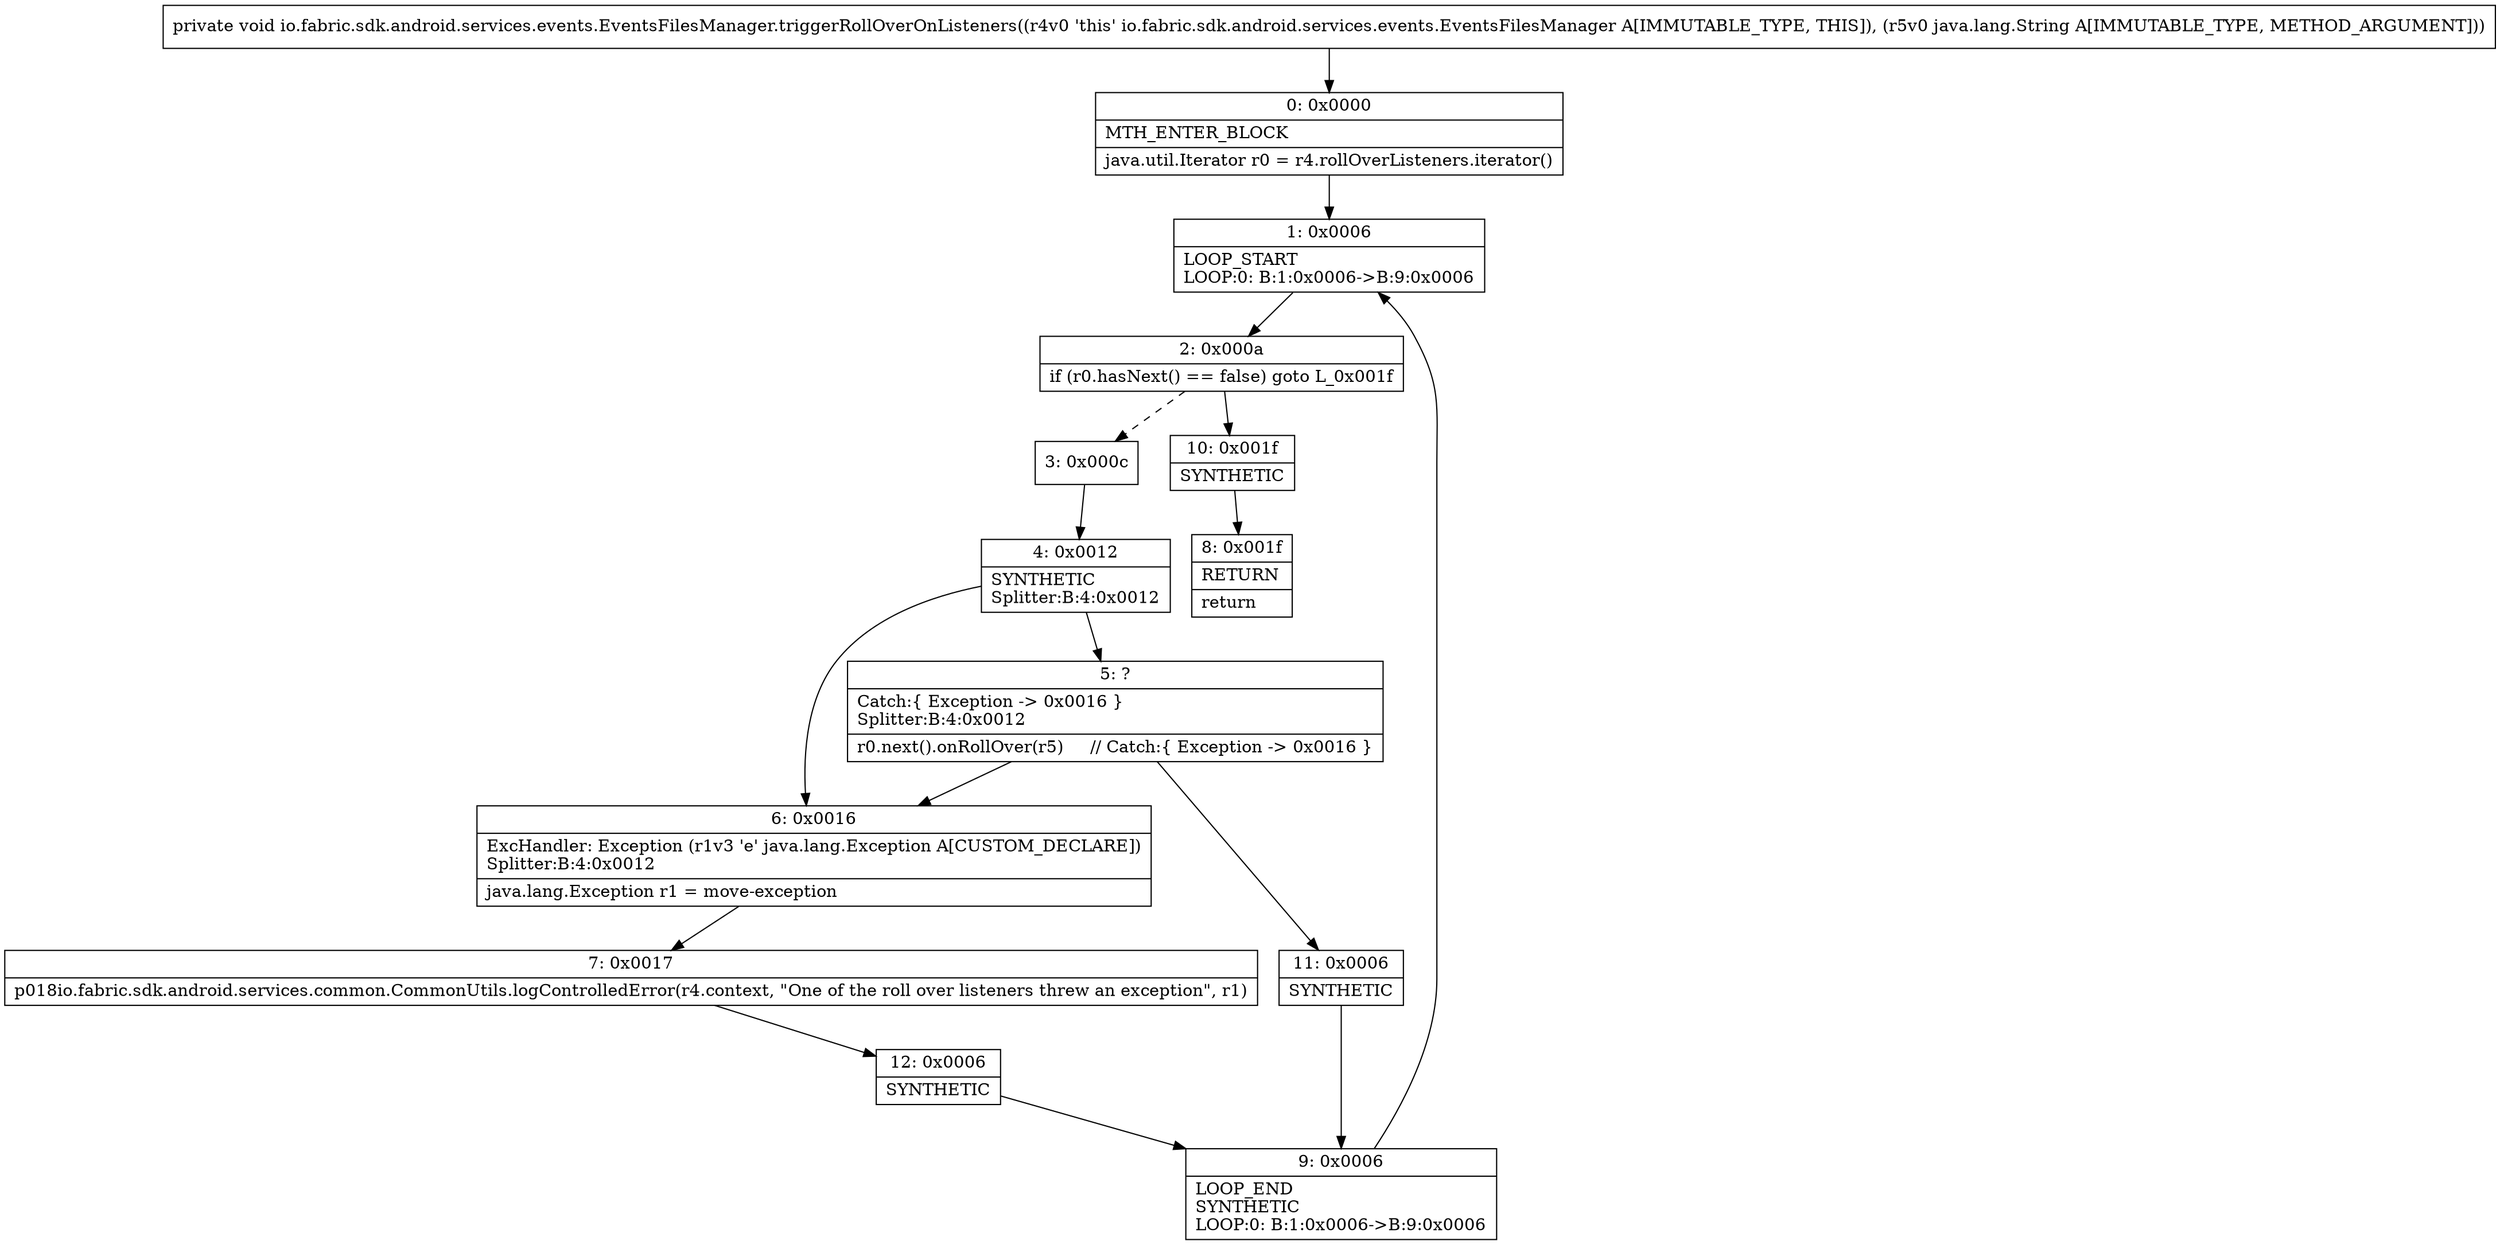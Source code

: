 digraph "CFG forio.fabric.sdk.android.services.events.EventsFilesManager.triggerRollOverOnListeners(Ljava\/lang\/String;)V" {
Node_0 [shape=record,label="{0\:\ 0x0000|MTH_ENTER_BLOCK\l|java.util.Iterator r0 = r4.rollOverListeners.iterator()\l}"];
Node_1 [shape=record,label="{1\:\ 0x0006|LOOP_START\lLOOP:0: B:1:0x0006\-\>B:9:0x0006\l}"];
Node_2 [shape=record,label="{2\:\ 0x000a|if (r0.hasNext() == false) goto L_0x001f\l}"];
Node_3 [shape=record,label="{3\:\ 0x000c}"];
Node_4 [shape=record,label="{4\:\ 0x0012|SYNTHETIC\lSplitter:B:4:0x0012\l}"];
Node_5 [shape=record,label="{5\:\ ?|Catch:\{ Exception \-\> 0x0016 \}\lSplitter:B:4:0x0012\l|r0.next().onRollOver(r5)     \/\/ Catch:\{ Exception \-\> 0x0016 \}\l}"];
Node_6 [shape=record,label="{6\:\ 0x0016|ExcHandler: Exception (r1v3 'e' java.lang.Exception A[CUSTOM_DECLARE])\lSplitter:B:4:0x0012\l|java.lang.Exception r1 = move\-exception\l}"];
Node_7 [shape=record,label="{7\:\ 0x0017|p018io.fabric.sdk.android.services.common.CommonUtils.logControlledError(r4.context, \"One of the roll over listeners threw an exception\", r1)\l}"];
Node_8 [shape=record,label="{8\:\ 0x001f|RETURN\l|return\l}"];
Node_9 [shape=record,label="{9\:\ 0x0006|LOOP_END\lSYNTHETIC\lLOOP:0: B:1:0x0006\-\>B:9:0x0006\l}"];
Node_10 [shape=record,label="{10\:\ 0x001f|SYNTHETIC\l}"];
Node_11 [shape=record,label="{11\:\ 0x0006|SYNTHETIC\l}"];
Node_12 [shape=record,label="{12\:\ 0x0006|SYNTHETIC\l}"];
MethodNode[shape=record,label="{private void io.fabric.sdk.android.services.events.EventsFilesManager.triggerRollOverOnListeners((r4v0 'this' io.fabric.sdk.android.services.events.EventsFilesManager A[IMMUTABLE_TYPE, THIS]), (r5v0 java.lang.String A[IMMUTABLE_TYPE, METHOD_ARGUMENT])) }"];
MethodNode -> Node_0;
Node_0 -> Node_1;
Node_1 -> Node_2;
Node_2 -> Node_3[style=dashed];
Node_2 -> Node_10;
Node_3 -> Node_4;
Node_4 -> Node_5;
Node_4 -> Node_6;
Node_5 -> Node_6;
Node_5 -> Node_11;
Node_6 -> Node_7;
Node_7 -> Node_12;
Node_9 -> Node_1;
Node_10 -> Node_8;
Node_11 -> Node_9;
Node_12 -> Node_9;
}

